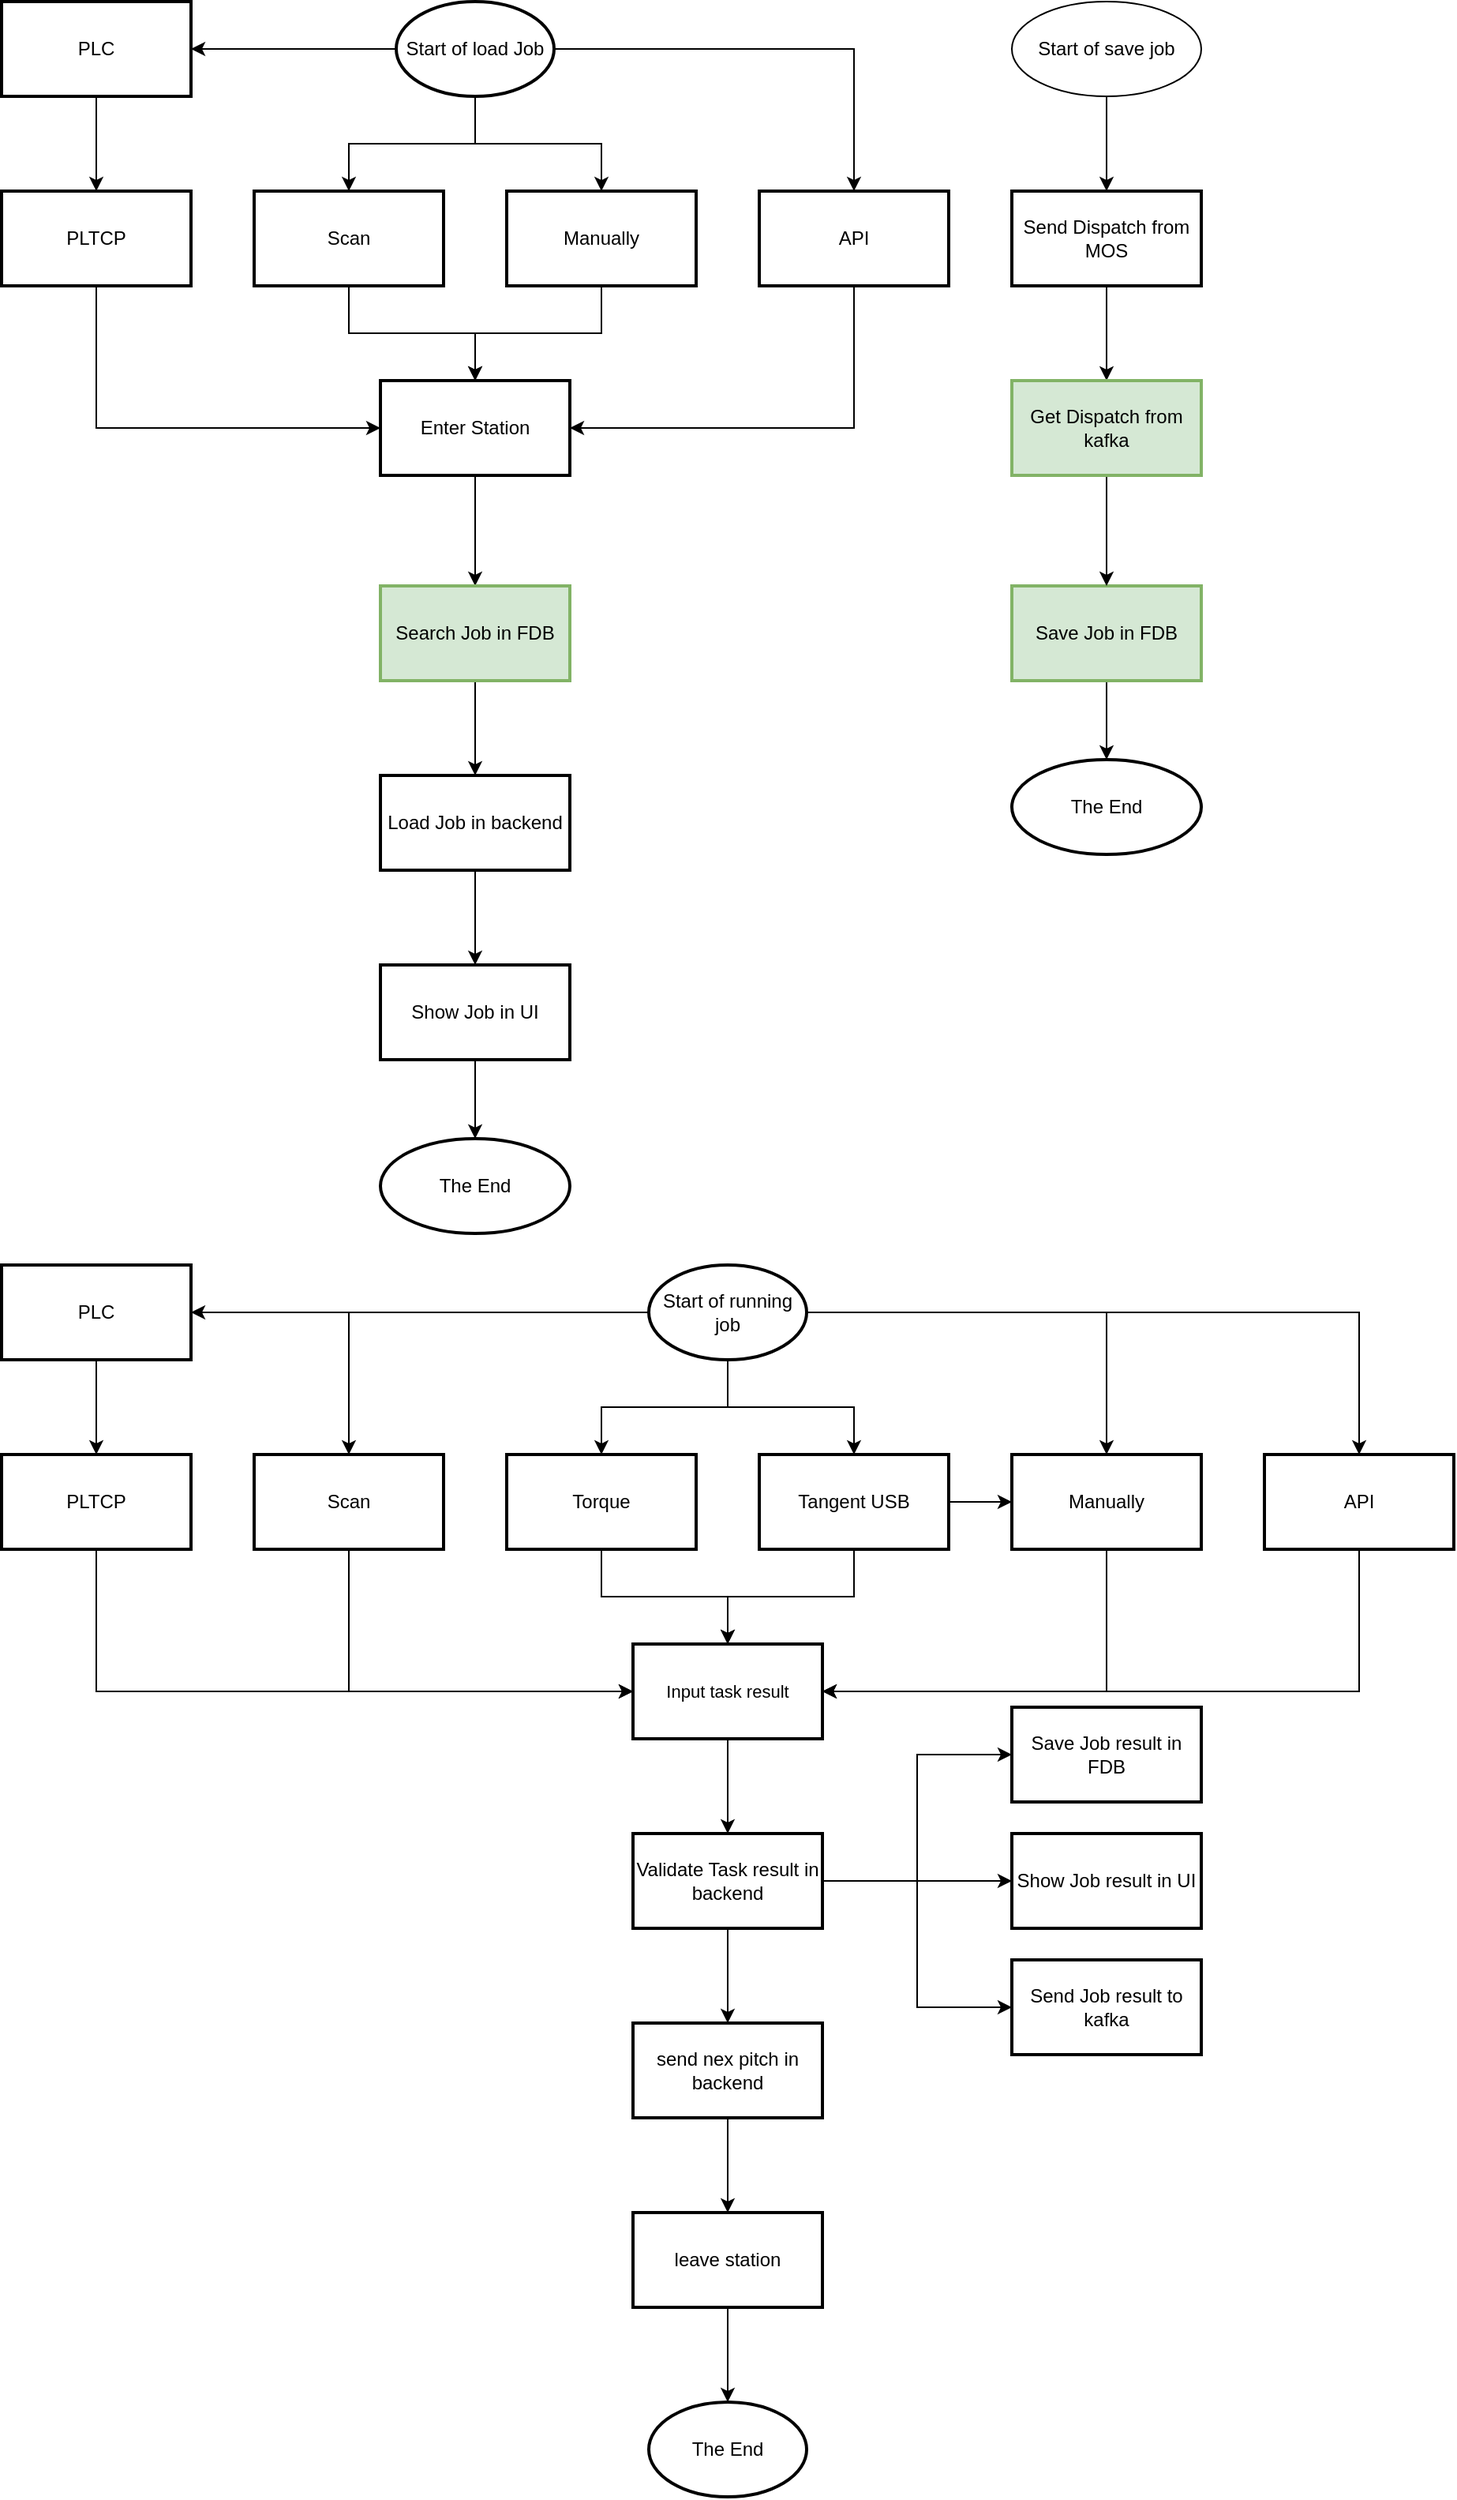 <mxfile version="15.5.1" type="github"><diagram id="C5RBs43oDa-KdzZeNtuy" name="Page-1"><mxGraphModel dx="1298" dy="4142" grid="1" gridSize="10" guides="1" tooltips="1" connect="1" arrows="1" fold="1" page="1" pageScale="1" pageWidth="1169" pageHeight="1654" math="0" shadow="0"><root><mxCell id="WIyWlLk6GJQsqaUBKTNV-0"/><mxCell id="WIyWlLk6GJQsqaUBKTNV-1" parent="WIyWlLk6GJQsqaUBKTNV-0"/><mxCell id="1htha2CRBWgpkTlItw14-12" value="" style="edgeStyle=orthogonalEdgeStyle;rounded=0;orthogonalLoop=1;jettySize=auto;html=1;" parent="WIyWlLk6GJQsqaUBKTNV-1" source="FoE33QjFA59jlkQgO3QU-0" target="1htha2CRBWgpkTlItw14-11" edge="1"><mxGeometry relative="1" as="geometry"/></mxCell><mxCell id="1htha2CRBWgpkTlItw14-19" value="" style="edgeStyle=orthogonalEdgeStyle;rounded=0;orthogonalLoop=1;jettySize=auto;html=1;" parent="WIyWlLk6GJQsqaUBKTNV-1" source="FoE33QjFA59jlkQgO3QU-0" target="1htha2CRBWgpkTlItw14-17" edge="1"><mxGeometry relative="1" as="geometry"/></mxCell><mxCell id="1htha2CRBWgpkTlItw14-21" style="edgeStyle=orthogonalEdgeStyle;rounded=0;orthogonalLoop=1;jettySize=auto;html=1;" parent="WIyWlLk6GJQsqaUBKTNV-1" source="FoE33QjFA59jlkQgO3QU-0" target="1htha2CRBWgpkTlItw14-13" edge="1"><mxGeometry relative="1" as="geometry"/></mxCell><mxCell id="1htha2CRBWgpkTlItw14-36" style="edgeStyle=orthogonalEdgeStyle;rounded=0;orthogonalLoop=1;jettySize=auto;html=1;" parent="WIyWlLk6GJQsqaUBKTNV-1" source="FoE33QjFA59jlkQgO3QU-0" target="1htha2CRBWgpkTlItw14-22" edge="1"><mxGeometry relative="1" as="geometry"/></mxCell><mxCell id="FoE33QjFA59jlkQgO3QU-0" value="Start of load Job" style="strokeWidth=2;html=1;shape=mxgraph.flowchart.start_1;whiteSpace=wrap;" parent="WIyWlLk6GJQsqaUBKTNV-1" vertex="1"><mxGeometry x="390" y="-3270" width="100" height="60" as="geometry"/></mxCell><mxCell id="1htha2CRBWgpkTlItw14-29" value="" style="edgeStyle=orthogonalEdgeStyle;rounded=0;orthogonalLoop=1;jettySize=auto;html=1;entryX=0.5;entryY=0;entryDx=0;entryDy=0;" parent="WIyWlLk6GJQsqaUBKTNV-1" source="1htha2CRBWgpkTlItw14-0" target="1htha2CRBWgpkTlItw14-108" edge="1"><mxGeometry relative="1" as="geometry"/></mxCell><mxCell id="1htha2CRBWgpkTlItw14-0" value="Enter Station" style="whiteSpace=wrap;html=1;strokeWidth=2;" parent="WIyWlLk6GJQsqaUBKTNV-1" vertex="1"><mxGeometry x="380" y="-3030" width="120" height="60" as="geometry"/></mxCell><mxCell id="1htha2CRBWgpkTlItw14-6" value="" style="edgeStyle=orthogonalEdgeStyle;rounded=0;orthogonalLoop=1;jettySize=auto;html=1;" parent="WIyWlLk6GJQsqaUBKTNV-1" source="1htha2CRBWgpkTlItw14-3" target="1htha2CRBWgpkTlItw14-5" edge="1"><mxGeometry relative="1" as="geometry"/></mxCell><mxCell id="1htha2CRBWgpkTlItw14-3" value="Load Job in backend" style="whiteSpace=wrap;html=1;strokeWidth=2;" parent="WIyWlLk6GJQsqaUBKTNV-1" vertex="1"><mxGeometry x="380" y="-2780" width="120" height="60" as="geometry"/></mxCell><mxCell id="1htha2CRBWgpkTlItw14-48" value="" style="edgeStyle=orthogonalEdgeStyle;rounded=0;orthogonalLoop=1;jettySize=auto;html=1;" parent="WIyWlLk6GJQsqaUBKTNV-1" source="1htha2CRBWgpkTlItw14-5" target="1htha2CRBWgpkTlItw14-47" edge="1"><mxGeometry relative="1" as="geometry"/></mxCell><mxCell id="1htha2CRBWgpkTlItw14-5" value="Show Job in UI" style="whiteSpace=wrap;html=1;strokeWidth=2;" parent="WIyWlLk6GJQsqaUBKTNV-1" vertex="1"><mxGeometry x="380" y="-2660" width="120" height="60" as="geometry"/></mxCell><mxCell id="1htha2CRBWgpkTlItw14-26" style="edgeStyle=orthogonalEdgeStyle;rounded=0;orthogonalLoop=1;jettySize=auto;html=1;entryX=0.5;entryY=0;entryDx=0;entryDy=0;" parent="WIyWlLk6GJQsqaUBKTNV-1" source="1htha2CRBWgpkTlItw14-11" target="1htha2CRBWgpkTlItw14-0" edge="1"><mxGeometry relative="1" as="geometry"><Array as="points"><mxPoint x="360" y="-3060"/><mxPoint x="440" y="-3060"/></Array></mxGeometry></mxCell><mxCell id="1htha2CRBWgpkTlItw14-11" value="Scan" style="whiteSpace=wrap;html=1;strokeWidth=2;" parent="WIyWlLk6GJQsqaUBKTNV-1" vertex="1"><mxGeometry x="300" y="-3150" width="120" height="60" as="geometry"/></mxCell><mxCell id="1htha2CRBWgpkTlItw14-27" style="edgeStyle=orthogonalEdgeStyle;rounded=0;orthogonalLoop=1;jettySize=auto;html=1;entryX=0.5;entryY=0;entryDx=0;entryDy=0;" parent="WIyWlLk6GJQsqaUBKTNV-1" source="1htha2CRBWgpkTlItw14-13" target="1htha2CRBWgpkTlItw14-0" edge="1"><mxGeometry relative="1" as="geometry"><Array as="points"><mxPoint x="520" y="-3060"/><mxPoint x="440" y="-3060"/></Array></mxGeometry></mxCell><mxCell id="1htha2CRBWgpkTlItw14-13" value="Manually" style="whiteSpace=wrap;html=1;strokeWidth=2;" parent="WIyWlLk6GJQsqaUBKTNV-1" vertex="1"><mxGeometry x="460" y="-3150" width="120" height="60" as="geometry"/></mxCell><mxCell id="1htha2CRBWgpkTlItw14-23" style="edgeStyle=orthogonalEdgeStyle;rounded=0;orthogonalLoop=1;jettySize=auto;html=1;entryX=0;entryY=0.5;entryDx=0;entryDy=0;" parent="WIyWlLk6GJQsqaUBKTNV-1" source="1htha2CRBWgpkTlItw14-14" target="1htha2CRBWgpkTlItw14-0" edge="1"><mxGeometry relative="1" as="geometry"><Array as="points"><mxPoint x="200" y="-3000"/></Array></mxGeometry></mxCell><mxCell id="1htha2CRBWgpkTlItw14-14" value="PLTCP" style="whiteSpace=wrap;html=1;strokeWidth=2;" parent="WIyWlLk6GJQsqaUBKTNV-1" vertex="1"><mxGeometry x="140" y="-3150" width="120" height="60" as="geometry"/></mxCell><mxCell id="1htha2CRBWgpkTlItw14-20" value="" style="edgeStyle=orthogonalEdgeStyle;rounded=0;orthogonalLoop=1;jettySize=auto;html=1;" parent="WIyWlLk6GJQsqaUBKTNV-1" source="1htha2CRBWgpkTlItw14-17" target="1htha2CRBWgpkTlItw14-14" edge="1"><mxGeometry relative="1" as="geometry"/></mxCell><mxCell id="1htha2CRBWgpkTlItw14-17" value="PLC" style="whiteSpace=wrap;html=1;strokeWidth=2;" parent="WIyWlLk6GJQsqaUBKTNV-1" vertex="1"><mxGeometry x="140" y="-3270" width="120" height="60" as="geometry"/></mxCell><mxCell id="1htha2CRBWgpkTlItw14-25" style="edgeStyle=orthogonalEdgeStyle;rounded=0;orthogonalLoop=1;jettySize=auto;html=1;entryX=1;entryY=0.5;entryDx=0;entryDy=0;" parent="WIyWlLk6GJQsqaUBKTNV-1" source="1htha2CRBWgpkTlItw14-22" target="1htha2CRBWgpkTlItw14-0" edge="1"><mxGeometry relative="1" as="geometry"><Array as="points"><mxPoint x="680" y="-3000"/></Array></mxGeometry></mxCell><mxCell id="1htha2CRBWgpkTlItw14-22" value="API" style="whiteSpace=wrap;html=1;strokeWidth=2;" parent="WIyWlLk6GJQsqaUBKTNV-1" vertex="1"><mxGeometry x="620" y="-3150" width="120" height="60" as="geometry"/></mxCell><mxCell id="1htha2CRBWgpkTlItw14-98" value="" style="edgeStyle=orthogonalEdgeStyle;rounded=0;orthogonalLoop=1;jettySize=auto;html=1;" parent="WIyWlLk6GJQsqaUBKTNV-1" source="1htha2CRBWgpkTlItw14-32" target="1htha2CRBWgpkTlItw14-97" edge="1"><mxGeometry relative="1" as="geometry"/></mxCell><mxCell id="1htha2CRBWgpkTlItw14-32" value="send nex pitch in backend" style="whiteSpace=wrap;html=1;strokeWidth=2;" parent="WIyWlLk6GJQsqaUBKTNV-1" vertex="1"><mxGeometry x="540" y="-1990" width="120" height="60" as="geometry"/></mxCell><mxCell id="1htha2CRBWgpkTlItw14-47" value="The End" style="ellipse;whiteSpace=wrap;html=1;strokeWidth=2;" parent="WIyWlLk6GJQsqaUBKTNV-1" vertex="1"><mxGeometry x="380" y="-2550" width="120" height="60" as="geometry"/></mxCell><mxCell id="1htha2CRBWgpkTlItw14-49" value="" style="edgeStyle=orthogonalEdgeStyle;rounded=0;orthogonalLoop=1;jettySize=auto;html=1;" parent="WIyWlLk6GJQsqaUBKTNV-1" source="1htha2CRBWgpkTlItw14-53" target="1htha2CRBWgpkTlItw14-61" edge="1"><mxGeometry relative="1" as="geometry"/></mxCell><mxCell id="1htha2CRBWgpkTlItw14-50" value="" style="edgeStyle=orthogonalEdgeStyle;rounded=0;orthogonalLoop=1;jettySize=auto;html=1;" parent="WIyWlLk6GJQsqaUBKTNV-1" source="1htha2CRBWgpkTlItw14-53" target="1htha2CRBWgpkTlItw14-67" edge="1"><mxGeometry relative="1" as="geometry"/></mxCell><mxCell id="1htha2CRBWgpkTlItw14-51" style="edgeStyle=orthogonalEdgeStyle;rounded=0;orthogonalLoop=1;jettySize=auto;html=1;" parent="WIyWlLk6GJQsqaUBKTNV-1" source="1htha2CRBWgpkTlItw14-53" target="1htha2CRBWgpkTlItw14-63" edge="1"><mxGeometry relative="1" as="geometry"/></mxCell><mxCell id="1htha2CRBWgpkTlItw14-52" style="edgeStyle=orthogonalEdgeStyle;rounded=0;orthogonalLoop=1;jettySize=auto;html=1;" parent="WIyWlLk6GJQsqaUBKTNV-1" source="1htha2CRBWgpkTlItw14-53" target="1htha2CRBWgpkTlItw14-69" edge="1"><mxGeometry relative="1" as="geometry"/></mxCell><mxCell id="1htha2CRBWgpkTlItw14-80" style="edgeStyle=orthogonalEdgeStyle;rounded=0;orthogonalLoop=1;jettySize=auto;html=1;entryX=0.5;entryY=0;entryDx=0;entryDy=0;" parent="WIyWlLk6GJQsqaUBKTNV-1" source="1htha2CRBWgpkTlItw14-53" target="1htha2CRBWgpkTlItw14-78" edge="1"><mxGeometry relative="1" as="geometry"/></mxCell><mxCell id="1htha2CRBWgpkTlItw14-102" style="edgeStyle=orthogonalEdgeStyle;rounded=0;orthogonalLoop=1;jettySize=auto;html=1;entryX=0.5;entryY=0;entryDx=0;entryDy=0;" parent="WIyWlLk6GJQsqaUBKTNV-1" source="1htha2CRBWgpkTlItw14-53" target="1htha2CRBWgpkTlItw14-101" edge="1"><mxGeometry relative="1" as="geometry"/></mxCell><mxCell id="1htha2CRBWgpkTlItw14-53" value="Start of running job" style="strokeWidth=2;html=1;shape=mxgraph.flowchart.start_1;whiteSpace=wrap;" parent="WIyWlLk6GJQsqaUBKTNV-1" vertex="1"><mxGeometry x="550" y="-2470" width="100" height="60" as="geometry"/></mxCell><mxCell id="1htha2CRBWgpkTlItw14-54" value="" style="edgeStyle=orthogonalEdgeStyle;rounded=0;orthogonalLoop=1;jettySize=auto;html=1;" parent="WIyWlLk6GJQsqaUBKTNV-1" source="1htha2CRBWgpkTlItw14-55" target="1htha2CRBWgpkTlItw14-57" edge="1"><mxGeometry relative="1" as="geometry"/></mxCell><mxCell id="1htha2CRBWgpkTlItw14-55" value="&lt;span style=&quot;font-size: 11px ; background-color: rgb(255 , 255 , 255)&quot;&gt;Input task result&lt;/span&gt;" style="whiteSpace=wrap;html=1;strokeWidth=2;" parent="WIyWlLk6GJQsqaUBKTNV-1" vertex="1"><mxGeometry x="540" y="-2230" width="120" height="60" as="geometry"/></mxCell><mxCell id="1htha2CRBWgpkTlItw14-121" style="edgeStyle=orthogonalEdgeStyle;rounded=0;orthogonalLoop=1;jettySize=auto;html=1;entryX=0;entryY=0.5;entryDx=0;entryDy=0;" parent="WIyWlLk6GJQsqaUBKTNV-1" source="1htha2CRBWgpkTlItw14-57" target="1htha2CRBWgpkTlItw14-59" edge="1"><mxGeometry relative="1" as="geometry"/></mxCell><mxCell id="1htha2CRBWgpkTlItw14-122" style="edgeStyle=orthogonalEdgeStyle;rounded=0;orthogonalLoop=1;jettySize=auto;html=1;entryX=0;entryY=0.5;entryDx=0;entryDy=0;" parent="WIyWlLk6GJQsqaUBKTNV-1" source="1htha2CRBWgpkTlItw14-57" target="1htha2CRBWgpkTlItw14-94" edge="1"><mxGeometry relative="1" as="geometry"/></mxCell><mxCell id="1htha2CRBWgpkTlItw14-123" style="edgeStyle=orthogonalEdgeStyle;rounded=0;orthogonalLoop=1;jettySize=auto;html=1;entryX=0;entryY=0.5;entryDx=0;entryDy=0;" parent="WIyWlLk6GJQsqaUBKTNV-1" source="1htha2CRBWgpkTlItw14-57" target="1htha2CRBWgpkTlItw14-120" edge="1"><mxGeometry relative="1" as="geometry"/></mxCell><mxCell id="1htha2CRBWgpkTlItw14-126" value="" style="edgeStyle=orthogonalEdgeStyle;rounded=0;orthogonalLoop=1;jettySize=auto;html=1;" parent="WIyWlLk6GJQsqaUBKTNV-1" source="1htha2CRBWgpkTlItw14-57" target="1htha2CRBWgpkTlItw14-32" edge="1"><mxGeometry relative="1" as="geometry"/></mxCell><mxCell id="1htha2CRBWgpkTlItw14-57" value="Validate Task result in backend" style="whiteSpace=wrap;html=1;strokeWidth=2;" parent="WIyWlLk6GJQsqaUBKTNV-1" vertex="1"><mxGeometry x="540" y="-2110" width="120" height="60" as="geometry"/></mxCell><mxCell id="1htha2CRBWgpkTlItw14-59" value="Save Job result in FDB" style="whiteSpace=wrap;html=1;strokeWidth=2;" parent="WIyWlLk6GJQsqaUBKTNV-1" vertex="1"><mxGeometry x="780" y="-2190" width="120" height="60" as="geometry"/></mxCell><mxCell id="1htha2CRBWgpkTlItw14-92" style="edgeStyle=orthogonalEdgeStyle;rounded=0;orthogonalLoop=1;jettySize=auto;html=1;entryX=0;entryY=0.5;entryDx=0;entryDy=0;" parent="WIyWlLk6GJQsqaUBKTNV-1" source="1htha2CRBWgpkTlItw14-61" target="1htha2CRBWgpkTlItw14-55" edge="1"><mxGeometry relative="1" as="geometry"><Array as="points"><mxPoint x="360" y="-2200"/></Array></mxGeometry></mxCell><mxCell id="1htha2CRBWgpkTlItw14-61" value="Scan" style="whiteSpace=wrap;html=1;strokeWidth=2;" parent="WIyWlLk6GJQsqaUBKTNV-1" vertex="1"><mxGeometry x="300" y="-2350" width="120" height="60" as="geometry"/></mxCell><mxCell id="1htha2CRBWgpkTlItw14-90" style="edgeStyle=orthogonalEdgeStyle;rounded=0;orthogonalLoop=1;jettySize=auto;html=1;entryX=1;entryY=0.5;entryDx=0;entryDy=0;" parent="WIyWlLk6GJQsqaUBKTNV-1" source="1htha2CRBWgpkTlItw14-63" target="1htha2CRBWgpkTlItw14-55" edge="1"><mxGeometry relative="1" as="geometry"><mxPoint x="590" y="-2170" as="targetPoint"/><Array as="points"><mxPoint x="840" y="-2200"/></Array></mxGeometry></mxCell><mxCell id="1htha2CRBWgpkTlItw14-63" value="Manually" style="whiteSpace=wrap;html=1;strokeWidth=2;" parent="WIyWlLk6GJQsqaUBKTNV-1" vertex="1"><mxGeometry x="780" y="-2350" width="120" height="60" as="geometry"/></mxCell><mxCell id="1htha2CRBWgpkTlItw14-93" style="edgeStyle=orthogonalEdgeStyle;rounded=0;orthogonalLoop=1;jettySize=auto;html=1;entryX=0;entryY=0.5;entryDx=0;entryDy=0;" parent="WIyWlLk6GJQsqaUBKTNV-1" source="1htha2CRBWgpkTlItw14-65" target="1htha2CRBWgpkTlItw14-55" edge="1"><mxGeometry relative="1" as="geometry"><Array as="points"><mxPoint x="200" y="-2200"/></Array></mxGeometry></mxCell><mxCell id="1htha2CRBWgpkTlItw14-65" value="PLTCP" style="whiteSpace=wrap;html=1;strokeWidth=2;" parent="WIyWlLk6GJQsqaUBKTNV-1" vertex="1"><mxGeometry x="140" y="-2350" width="120" height="60" as="geometry"/></mxCell><mxCell id="1htha2CRBWgpkTlItw14-66" value="" style="edgeStyle=orthogonalEdgeStyle;rounded=0;orthogonalLoop=1;jettySize=auto;html=1;" parent="WIyWlLk6GJQsqaUBKTNV-1" source="1htha2CRBWgpkTlItw14-67" target="1htha2CRBWgpkTlItw14-65" edge="1"><mxGeometry relative="1" as="geometry"/></mxCell><mxCell id="1htha2CRBWgpkTlItw14-67" value="PLC" style="whiteSpace=wrap;html=1;strokeWidth=2;" parent="WIyWlLk6GJQsqaUBKTNV-1" vertex="1"><mxGeometry x="140" y="-2470" width="120" height="60" as="geometry"/></mxCell><mxCell id="1htha2CRBWgpkTlItw14-85" value="" style="edgeStyle=orthogonalEdgeStyle;rounded=0;orthogonalLoop=1;jettySize=auto;html=1;" parent="WIyWlLk6GJQsqaUBKTNV-1" source="1htha2CRBWgpkTlItw14-69" target="1htha2CRBWgpkTlItw14-55" edge="1"><mxGeometry relative="1" as="geometry"/></mxCell><mxCell id="1htha2CRBWgpkTlItw14-69" value="Torque" style="whiteSpace=wrap;html=1;strokeWidth=2;" parent="WIyWlLk6GJQsqaUBKTNV-1" vertex="1"><mxGeometry x="460" y="-2350" width="120" height="60" as="geometry"/></mxCell><mxCell id="1htha2CRBWgpkTlItw14-89" style="edgeStyle=orthogonalEdgeStyle;rounded=0;orthogonalLoop=1;jettySize=auto;html=1;entryX=0.5;entryY=0;entryDx=0;entryDy=0;" parent="WIyWlLk6GJQsqaUBKTNV-1" source="1htha2CRBWgpkTlItw14-78" target="1htha2CRBWgpkTlItw14-55" edge="1"><mxGeometry relative="1" as="geometry"><Array as="points"><mxPoint x="680" y="-2260"/><mxPoint x="600" y="-2260"/></Array></mxGeometry></mxCell><mxCell id="1htha2CRBWgpkTlItw14-104" value="" style="edgeStyle=orthogonalEdgeStyle;rounded=0;orthogonalLoop=1;jettySize=auto;html=1;" parent="WIyWlLk6GJQsqaUBKTNV-1" source="1htha2CRBWgpkTlItw14-78" target="1htha2CRBWgpkTlItw14-63" edge="1"><mxGeometry relative="1" as="geometry"/></mxCell><mxCell id="1htha2CRBWgpkTlItw14-78" value="Tangent USB" style="whiteSpace=wrap;html=1;strokeWidth=2;" parent="WIyWlLk6GJQsqaUBKTNV-1" vertex="1"><mxGeometry x="620" y="-2350" width="120" height="60" as="geometry"/></mxCell><mxCell id="1htha2CRBWgpkTlItw14-94" value="Show Job result in UI" style="whiteSpace=wrap;html=1;strokeWidth=2;" parent="WIyWlLk6GJQsqaUBKTNV-1" vertex="1"><mxGeometry x="780" y="-2110" width="120" height="60" as="geometry"/></mxCell><mxCell id="1htha2CRBWgpkTlItw14-130" value="" style="edgeStyle=orthogonalEdgeStyle;rounded=0;orthogonalLoop=1;jettySize=auto;html=1;" parent="WIyWlLk6GJQsqaUBKTNV-1" source="1htha2CRBWgpkTlItw14-97" target="1htha2CRBWgpkTlItw14-128" edge="1"><mxGeometry relative="1" as="geometry"/></mxCell><mxCell id="1htha2CRBWgpkTlItw14-97" value="leave station" style="whiteSpace=wrap;html=1;strokeWidth=2;" parent="WIyWlLk6GJQsqaUBKTNV-1" vertex="1"><mxGeometry x="540" y="-1870" width="120" height="60" as="geometry"/></mxCell><mxCell id="1htha2CRBWgpkTlItw14-103" style="edgeStyle=orthogonalEdgeStyle;rounded=0;orthogonalLoop=1;jettySize=auto;html=1;entryX=1;entryY=0.5;entryDx=0;entryDy=0;" parent="WIyWlLk6GJQsqaUBKTNV-1" source="1htha2CRBWgpkTlItw14-101" target="1htha2CRBWgpkTlItw14-55" edge="1"><mxGeometry relative="1" as="geometry"><Array as="points"><mxPoint x="1000" y="-2200"/></Array></mxGeometry></mxCell><mxCell id="1htha2CRBWgpkTlItw14-101" value="API" style="whiteSpace=wrap;html=1;strokeWidth=2;" parent="WIyWlLk6GJQsqaUBKTNV-1" vertex="1"><mxGeometry x="940" y="-2350" width="120" height="60" as="geometry"/></mxCell><mxCell id="1htha2CRBWgpkTlItw14-110" value="" style="edgeStyle=orthogonalEdgeStyle;rounded=0;orthogonalLoop=1;jettySize=auto;html=1;" parent="WIyWlLk6GJQsqaUBKTNV-1" source="1htha2CRBWgpkTlItw14-108" target="1htha2CRBWgpkTlItw14-3" edge="1"><mxGeometry relative="1" as="geometry"/></mxCell><mxCell id="1htha2CRBWgpkTlItw14-108" value="Search Job in FDB" style="whiteSpace=wrap;html=1;strokeWidth=2;fillColor=#d5e8d4;strokeColor=#82b366;" parent="WIyWlLk6GJQsqaUBKTNV-1" vertex="1"><mxGeometry x="380" y="-2900" width="120" height="60" as="geometry"/></mxCell><mxCell id="1htha2CRBWgpkTlItw14-125" value="" style="edgeStyle=orthogonalEdgeStyle;rounded=0;orthogonalLoop=1;jettySize=auto;html=1;" parent="WIyWlLk6GJQsqaUBKTNV-1" source="1htha2CRBWgpkTlItw14-111" target="1htha2CRBWgpkTlItw14-124" edge="1"><mxGeometry relative="1" as="geometry"/></mxCell><mxCell id="1htha2CRBWgpkTlItw14-111" value="Save Job in FDB" style="whiteSpace=wrap;html=1;strokeWidth=2;fillColor=#d5e8d4;strokeColor=#82b366;" parent="WIyWlLk6GJQsqaUBKTNV-1" vertex="1"><mxGeometry x="780" y="-2900" width="120" height="60" as="geometry"/></mxCell><mxCell id="1htha2CRBWgpkTlItw14-118" value="" style="edgeStyle=orthogonalEdgeStyle;rounded=0;orthogonalLoop=1;jettySize=auto;html=1;" parent="WIyWlLk6GJQsqaUBKTNV-1" source="1htha2CRBWgpkTlItw14-112" target="1htha2CRBWgpkTlItw14-117" edge="1"><mxGeometry relative="1" as="geometry"/></mxCell><mxCell id="1htha2CRBWgpkTlItw14-112" value="Send Dispatch from MOS" style="whiteSpace=wrap;html=1;strokeWidth=2;" parent="WIyWlLk6GJQsqaUBKTNV-1" vertex="1"><mxGeometry x="780" y="-3150" width="120" height="60" as="geometry"/></mxCell><mxCell id="1htha2CRBWgpkTlItw14-116" value="" style="edgeStyle=orthogonalEdgeStyle;rounded=0;orthogonalLoop=1;jettySize=auto;html=1;" parent="WIyWlLk6GJQsqaUBKTNV-1" source="1htha2CRBWgpkTlItw14-115" target="1htha2CRBWgpkTlItw14-112" edge="1"><mxGeometry relative="1" as="geometry"/></mxCell><mxCell id="1htha2CRBWgpkTlItw14-115" value="Start of save job" style="ellipse;whiteSpace=wrap;html=1;" parent="WIyWlLk6GJQsqaUBKTNV-1" vertex="1"><mxGeometry x="780" y="-3270" width="120" height="60" as="geometry"/></mxCell><mxCell id="1htha2CRBWgpkTlItw14-119" value="" style="edgeStyle=orthogonalEdgeStyle;rounded=0;orthogonalLoop=1;jettySize=auto;html=1;" parent="WIyWlLk6GJQsqaUBKTNV-1" source="1htha2CRBWgpkTlItw14-117" target="1htha2CRBWgpkTlItw14-111" edge="1"><mxGeometry relative="1" as="geometry"/></mxCell><mxCell id="1htha2CRBWgpkTlItw14-117" value="Get Dispatch from kafka" style="whiteSpace=wrap;html=1;strokeWidth=2;fillColor=#d5e8d4;strokeColor=#82b366;" parent="WIyWlLk6GJQsqaUBKTNV-1" vertex="1"><mxGeometry x="780" y="-3030" width="120" height="60" as="geometry"/></mxCell><mxCell id="1htha2CRBWgpkTlItw14-120" value="Send Job result to kafka" style="whiteSpace=wrap;html=1;strokeWidth=2;" parent="WIyWlLk6GJQsqaUBKTNV-1" vertex="1"><mxGeometry x="780" y="-2030" width="120" height="60" as="geometry"/></mxCell><mxCell id="1htha2CRBWgpkTlItw14-124" value="The End" style="ellipse;whiteSpace=wrap;html=1;strokeWidth=2;" parent="WIyWlLk6GJQsqaUBKTNV-1" vertex="1"><mxGeometry x="780" y="-2790" width="120" height="60" as="geometry"/></mxCell><mxCell id="1htha2CRBWgpkTlItw14-128" value="&lt;span&gt;The End&lt;/span&gt;" style="strokeWidth=2;html=1;shape=mxgraph.flowchart.start_1;whiteSpace=wrap;" parent="WIyWlLk6GJQsqaUBKTNV-1" vertex="1"><mxGeometry x="550" y="-1750" width="100" height="60" as="geometry"/></mxCell></root></mxGraphModel></diagram></mxfile>